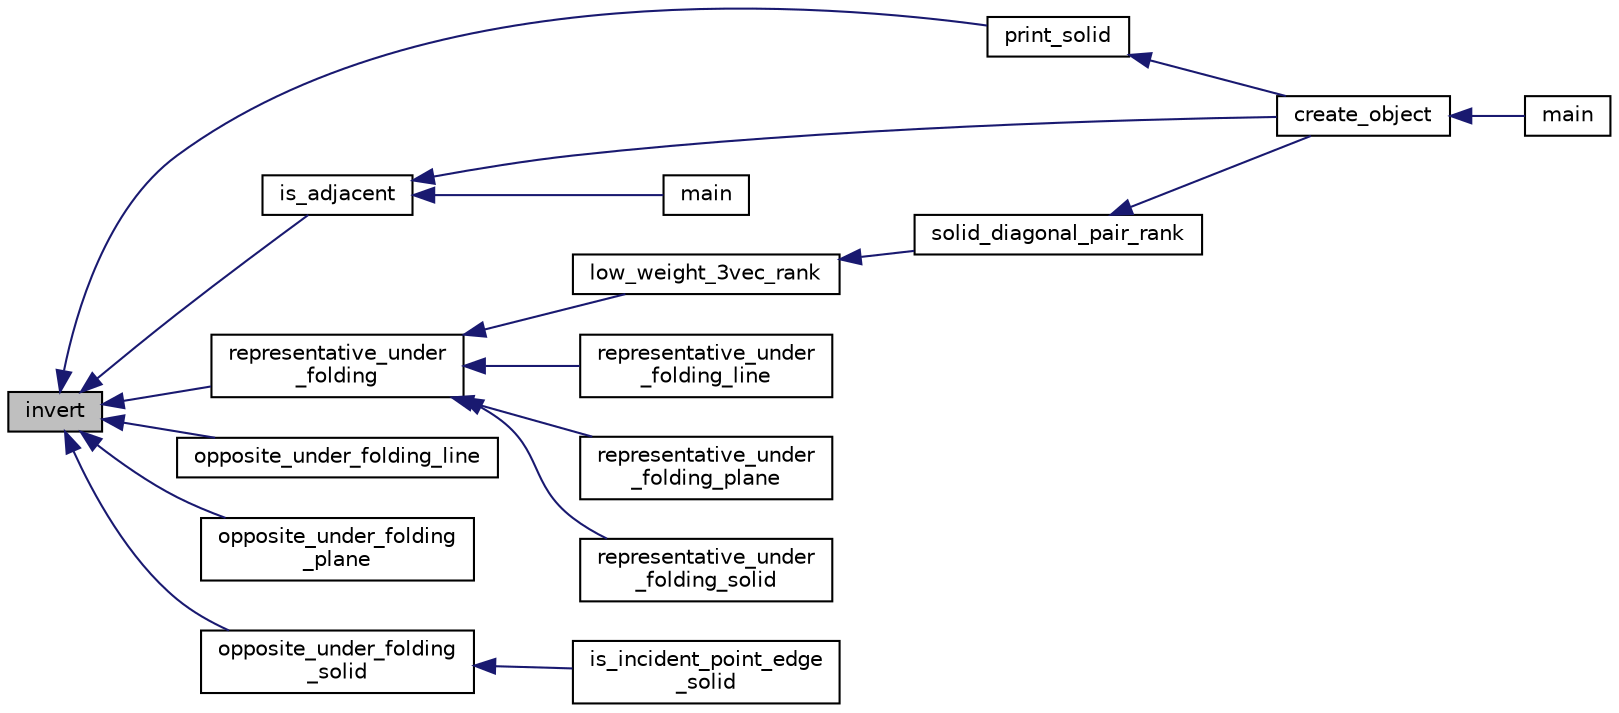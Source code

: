 digraph "invert"
{
  edge [fontname="Helvetica",fontsize="10",labelfontname="Helvetica",labelfontsize="10"];
  node [fontname="Helvetica",fontsize="10",shape=record];
  rankdir="LR";
  Node370 [label="invert",height=0.2,width=0.4,color="black", fillcolor="grey75", style="filled", fontcolor="black"];
  Node370 -> Node371 [dir="back",color="midnightblue",fontsize="10",style="solid",fontname="Helvetica"];
  Node371 [label="print_solid",height=0.2,width=0.4,color="black", fillcolor="white", style="filled",URL="$de/d10/hamming_8_c.html#a09fb17dc14df1d82b6c0aad094d47ad0"];
  Node371 -> Node372 [dir="back",color="midnightblue",fontsize="10",style="solid",fontname="Helvetica"];
  Node372 [label="create_object",height=0.2,width=0.4,color="black", fillcolor="white", style="filled",URL="$de/d10/hamming_8_c.html#a290a0a0fa4965131997904ad9fe1840b"];
  Node372 -> Node373 [dir="back",color="midnightblue",fontsize="10",style="solid",fontname="Helvetica"];
  Node373 [label="main",height=0.2,width=0.4,color="black", fillcolor="white", style="filled",URL="$de/d10/hamming_8_c.html#a3c04138a5bfe5d72780bb7e82a18e627"];
  Node370 -> Node374 [dir="back",color="midnightblue",fontsize="10",style="solid",fontname="Helvetica"];
  Node374 [label="is_adjacent",height=0.2,width=0.4,color="black", fillcolor="white", style="filled",URL="$de/d10/hamming_8_c.html#a48eceff252fd58a4a334493420b4f05f"];
  Node374 -> Node372 [dir="back",color="midnightblue",fontsize="10",style="solid",fontname="Helvetica"];
  Node374 -> Node375 [dir="back",color="midnightblue",fontsize="10",style="solid",fontname="Helvetica"];
  Node375 [label="main",height=0.2,width=0.4,color="black", fillcolor="white", style="filled",URL="$d2/dfa/draw__colored__graph_8_c.html#a3c04138a5bfe5d72780bb7e82a18e627"];
  Node370 -> Node376 [dir="back",color="midnightblue",fontsize="10",style="solid",fontname="Helvetica"];
  Node376 [label="representative_under\l_folding",height=0.2,width=0.4,color="black", fillcolor="white", style="filled",URL="$de/d10/hamming_8_c.html#ad979a2e017cc6a4b55d6c221e306d6d8"];
  Node376 -> Node377 [dir="back",color="midnightblue",fontsize="10",style="solid",fontname="Helvetica"];
  Node377 [label="low_weight_3vec_rank",height=0.2,width=0.4,color="black", fillcolor="white", style="filled",URL="$de/d10/hamming_8_c.html#a6cc4cd70ff28125a25c4285d21d17c65"];
  Node377 -> Node378 [dir="back",color="midnightblue",fontsize="10",style="solid",fontname="Helvetica"];
  Node378 [label="solid_diagonal_pair_rank",height=0.2,width=0.4,color="black", fillcolor="white", style="filled",URL="$de/d10/hamming_8_c.html#a2e8b2e1c3009d80a56f3b7ef448baccf"];
  Node378 -> Node372 [dir="back",color="midnightblue",fontsize="10",style="solid",fontname="Helvetica"];
  Node376 -> Node379 [dir="back",color="midnightblue",fontsize="10",style="solid",fontname="Helvetica"];
  Node379 [label="representative_under\l_folding_line",height=0.2,width=0.4,color="black", fillcolor="white", style="filled",URL="$de/d10/hamming_8_c.html#a8f78c1a2019833838d40b0d4f506a271"];
  Node376 -> Node380 [dir="back",color="midnightblue",fontsize="10",style="solid",fontname="Helvetica"];
  Node380 [label="representative_under\l_folding_plane",height=0.2,width=0.4,color="black", fillcolor="white", style="filled",URL="$de/d10/hamming_8_c.html#ac2f76c0367ef48c909ae8cb56619ffa3"];
  Node376 -> Node381 [dir="back",color="midnightblue",fontsize="10",style="solid",fontname="Helvetica"];
  Node381 [label="representative_under\l_folding_solid",height=0.2,width=0.4,color="black", fillcolor="white", style="filled",URL="$de/d10/hamming_8_c.html#a4072ad22e498069f51c32faf6652f243"];
  Node370 -> Node382 [dir="back",color="midnightblue",fontsize="10",style="solid",fontname="Helvetica"];
  Node382 [label="opposite_under_folding_line",height=0.2,width=0.4,color="black", fillcolor="white", style="filled",URL="$de/d10/hamming_8_c.html#a12ee45b3d036f6dc56c7adcabbfaaef4"];
  Node370 -> Node383 [dir="back",color="midnightblue",fontsize="10",style="solid",fontname="Helvetica"];
  Node383 [label="opposite_under_folding\l_plane",height=0.2,width=0.4,color="black", fillcolor="white", style="filled",URL="$de/d10/hamming_8_c.html#a6c1af48f0629ffc685bc9c25f506e2ea"];
  Node370 -> Node384 [dir="back",color="midnightblue",fontsize="10",style="solid",fontname="Helvetica"];
  Node384 [label="opposite_under_folding\l_solid",height=0.2,width=0.4,color="black", fillcolor="white", style="filled",URL="$de/d10/hamming_8_c.html#a362251ba8decbf55f4d6cddcde116c7a"];
  Node384 -> Node385 [dir="back",color="midnightblue",fontsize="10",style="solid",fontname="Helvetica"];
  Node385 [label="is_incident_point_edge\l_solid",height=0.2,width=0.4,color="black", fillcolor="white", style="filled",URL="$de/d10/hamming_8_c.html#ab4a5b9787ab77b4b222f15f6c34558de"];
}
